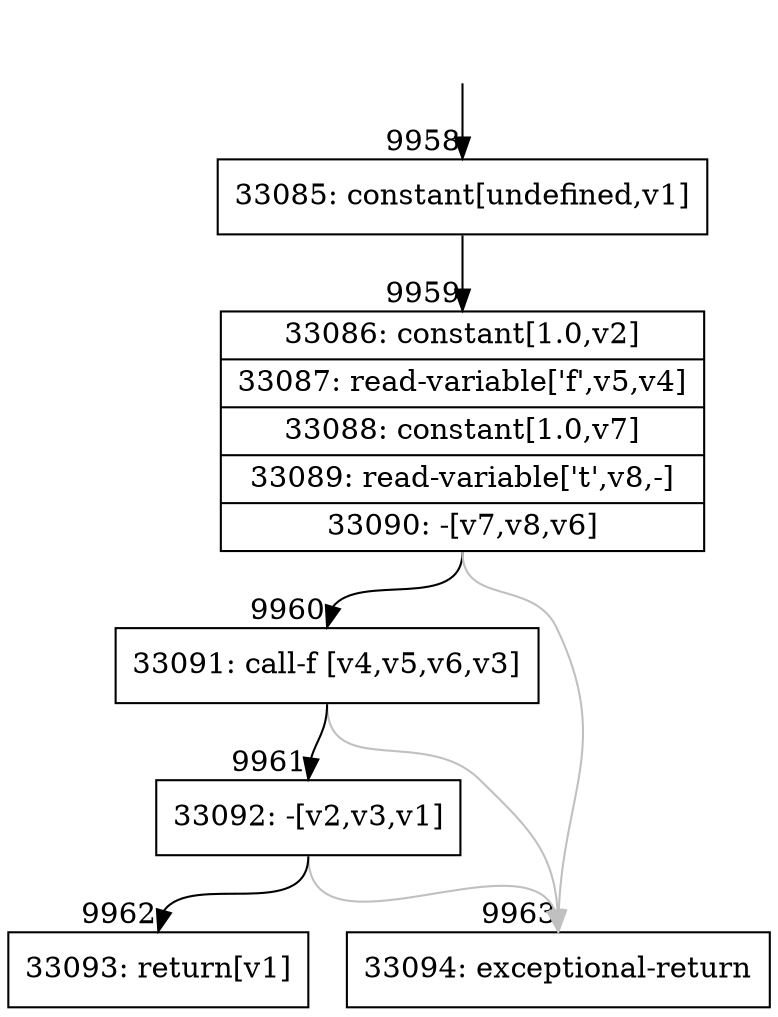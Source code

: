 digraph {
rankdir="TD"
BB_entry913[shape=none,label=""];
BB_entry913 -> BB9958 [tailport=s, headport=n, headlabel="    9958"]
BB9958 [shape=record label="{33085: constant[undefined,v1]}" ] 
BB9958 -> BB9959 [tailport=s, headport=n, headlabel="      9959"]
BB9959 [shape=record label="{33086: constant[1.0,v2]|33087: read-variable['f',v5,v4]|33088: constant[1.0,v7]|33089: read-variable['t',v8,-]|33090: -[v7,v8,v6]}" ] 
BB9959 -> BB9960 [tailport=s, headport=n, headlabel="      9960"]
BB9959 -> BB9963 [tailport=s, headport=n, color=gray, headlabel="      9963"]
BB9960 [shape=record label="{33091: call-f [v4,v5,v6,v3]}" ] 
BB9960 -> BB9961 [tailport=s, headport=n, headlabel="      9961"]
BB9960 -> BB9963 [tailport=s, headport=n, color=gray]
BB9961 [shape=record label="{33092: -[v2,v3,v1]}" ] 
BB9961 -> BB9962 [tailport=s, headport=n, headlabel="      9962"]
BB9961 -> BB9963 [tailport=s, headport=n, color=gray]
BB9962 [shape=record label="{33093: return[v1]}" ] 
BB9963 [shape=record label="{33094: exceptional-return}" ] 
//#$~ 5849
}
